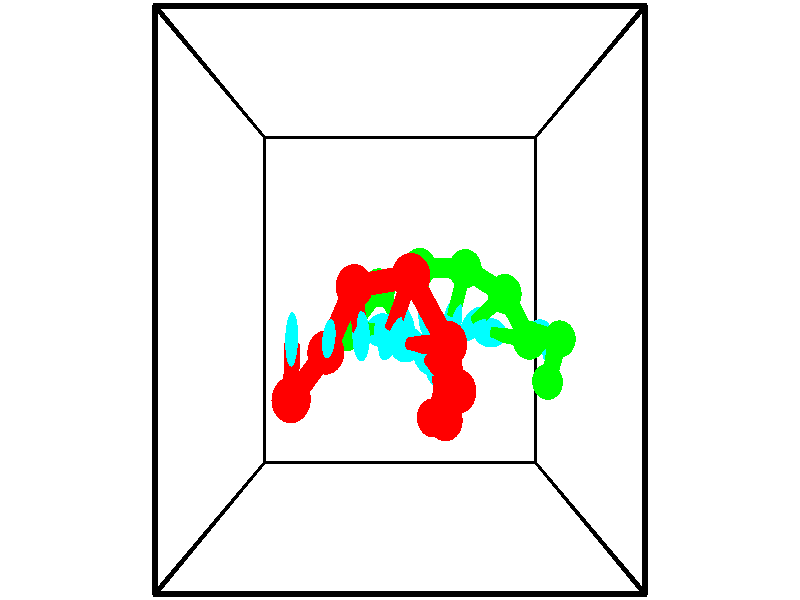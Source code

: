 // switches for output
#declare DRAW_BASES = 1; // possible values are 0, 1; only relevant for DNA ribbons
#declare DRAW_BASES_TYPE = 3; // possible values are 1, 2, 3; only relevant for DNA ribbons
#declare DRAW_FOG = 0; // set to 1 to enable fog

#include "colors.inc"

#include "transforms.inc"
background { rgb <1, 1, 1>}

#default {
   normal{
       ripples 0.25
       frequency 0.20
       turbulence 0.2
       lambda 5
   }
	finish {
		phong 0.1
		phong_size 40.
	}
}

// original window dimensions: 1024x640


// camera settings

camera {
	sky <-0, 1, 0>
	up <-0, 1, 0>
	right 1.6 * <1, 0, 0>
	location <2.5, 2.5, 11.1562>
	look_at <2.5, 2.5, 2.5>
	direction <0, 0, -8.6562>
	angle 67.0682
}


# declare cpy_camera_pos = <2.5, 2.5, 11.1562>;
# if (DRAW_FOG = 1)
fog {
	fog_type 2
	up vnormalize(cpy_camera_pos)
	color rgbt<1,1,1,0.3>
	distance 1e-5
	fog_alt 3e-3
	fog_offset 4
}
# end


// LIGHTS

# declare lum = 6;
global_settings {
	ambient_light rgb lum * <0.05, 0.05, 0.05>
	max_trace_level 15
}# declare cpy_direct_light_amount = 0.25;
light_source
{	1000 * <-1, -1, 1>,
	rgb lum * cpy_direct_light_amount
	parallel
}

light_source
{	1000 * <1, 1, -1>,
	rgb lum * cpy_direct_light_amount
	parallel
}

// strand 0

// nucleotide -1

// particle -1
sphere {
	<1.094665, 1.426406, 3.354985> 0.250000
	pigment { color rgbt <1,0,0,0> }
	no_shadow
}
cylinder {
	<1.122555, 1.801804, 3.490257>,  <1.139289, 2.027042, 3.571421>, 0.100000
	pigment { color rgbt <1,0,0,0> }
	no_shadow
}
cylinder {
	<1.122555, 1.801804, 3.490257>,  <1.094665, 1.426406, 3.354985>, 0.100000
	pigment { color rgbt <1,0,0,0> }
	no_shadow
}

// particle -1
sphere {
	<1.122555, 1.801804, 3.490257> 0.100000
	pigment { color rgbt <1,0,0,0> }
	no_shadow
}
sphere {
	0, 1
	scale<0.080000,0.200000,0.300000>
	matrix <0.992663, -0.031702, -0.116685,
		-0.098787, 0.343837, -0.933819,
		0.069725, 0.938494, 0.338182,
		1.143472, 2.083352, 3.591712>
	pigment { color rgbt <0,1,1,0> }
	no_shadow
}
cylinder {
	<1.489176, 1.903264, 2.925266>,  <1.094665, 1.426406, 3.354985>, 0.130000
	pigment { color rgbt <1,0,0,0> }
	no_shadow
}

// nucleotide -1

// particle -1
sphere {
	<1.489176, 1.903264, 2.925266> 0.250000
	pigment { color rgbt <1,0,0,0> }
	no_shadow
}
cylinder {
	<1.556671, 2.012009, 3.304237>,  <1.597168, 2.077255, 3.531620>, 0.100000
	pigment { color rgbt <1,0,0,0> }
	no_shadow
}
cylinder {
	<1.556671, 2.012009, 3.304237>,  <1.489176, 1.903264, 2.925266>, 0.100000
	pigment { color rgbt <1,0,0,0> }
	no_shadow
}

// particle -1
sphere {
	<1.556671, 2.012009, 3.304237> 0.100000
	pigment { color rgbt <1,0,0,0> }
	no_shadow
}
sphere {
	0, 1
	scale<0.080000,0.200000,0.300000>
	matrix <0.981781, -0.131559, -0.137105,
		0.087369, 0.953301, -0.289108,
		0.168737, 0.271862, 0.947427,
		1.607292, 2.093567, 3.588466>
	pigment { color rgbt <0,1,1,0> }
	no_shadow
}
cylinder {
	<1.886688, 2.651678, 3.041036>,  <1.489176, 1.903264, 2.925266>, 0.130000
	pigment { color rgbt <1,0,0,0> }
	no_shadow
}

// nucleotide -1

// particle -1
sphere {
	<1.886688, 2.651678, 3.041036> 0.250000
	pigment { color rgbt <1,0,0,0> }
	no_shadow
}
cylinder {
	<1.953568, 2.347183, 3.291656>,  <1.993695, 2.164487, 3.442029>, 0.100000
	pigment { color rgbt <1,0,0,0> }
	no_shadow
}
cylinder {
	<1.953568, 2.347183, 3.291656>,  <1.886688, 2.651678, 3.041036>, 0.100000
	pigment { color rgbt <1,0,0,0> }
	no_shadow
}

// particle -1
sphere {
	<1.953568, 2.347183, 3.291656> 0.100000
	pigment { color rgbt <1,0,0,0> }
	no_shadow
}
sphere {
	0, 1
	scale<0.080000,0.200000,0.300000>
	matrix <0.896784, -0.146632, -0.417465,
		0.409661, 0.631680, 0.658148,
		0.167198, -0.761236, 0.626550,
		2.003727, 2.118813, 3.479622>
	pigment { color rgbt <0,1,1,0> }
	no_shadow
}
cylinder {
	<2.639258, 2.752167, 3.414810>,  <1.886688, 2.651678, 3.041036>, 0.130000
	pigment { color rgbt <1,0,0,0> }
	no_shadow
}

// nucleotide -1

// particle -1
sphere {
	<2.639258, 2.752167, 3.414810> 0.250000
	pigment { color rgbt <1,0,0,0> }
	no_shadow
}
cylinder {
	<2.486679, 2.392822, 3.327682>,  <2.395132, 2.177216, 3.275406>, 0.100000
	pigment { color rgbt <1,0,0,0> }
	no_shadow
}
cylinder {
	<2.486679, 2.392822, 3.327682>,  <2.639258, 2.752167, 3.414810>, 0.100000
	pigment { color rgbt <1,0,0,0> }
	no_shadow
}

// particle -1
sphere {
	<2.486679, 2.392822, 3.327682> 0.100000
	pigment { color rgbt <1,0,0,0> }
	no_shadow
}
sphere {
	0, 1
	scale<0.080000,0.200000,0.300000>
	matrix <0.796909, -0.200172, -0.569971,
		0.468439, -0.390996, 0.792267,
		-0.381447, -0.898361, -0.217820,
		2.372245, 2.123314, 3.262336>
	pigment { color rgbt <0,1,1,0> }
	no_shadow
}
cylinder {
	<3.107901, 2.031210, 3.433554>,  <2.639258, 2.752167, 3.414810>, 0.130000
	pigment { color rgbt <1,0,0,0> }
	no_shadow
}

// nucleotide -1

// particle -1
sphere {
	<3.107901, 2.031210, 3.433554> 0.250000
	pigment { color rgbt <1,0,0,0> }
	no_shadow
}
cylinder {
	<2.814453, 2.008942, 3.162643>,  <2.638384, 1.995581, 3.000097>, 0.100000
	pigment { color rgbt <1,0,0,0> }
	no_shadow
}
cylinder {
	<2.814453, 2.008942, 3.162643>,  <3.107901, 2.031210, 3.433554>, 0.100000
	pigment { color rgbt <1,0,0,0> }
	no_shadow
}

// particle -1
sphere {
	<2.814453, 2.008942, 3.162643> 0.100000
	pigment { color rgbt <1,0,0,0> }
	no_shadow
}
sphere {
	0, 1
	scale<0.080000,0.200000,0.300000>
	matrix <0.667456, -0.246293, -0.702739,
		-0.127686, -0.967595, 0.217844,
		-0.733620, -0.055671, -0.677275,
		2.594367, 1.992240, 2.959461>
	pigment { color rgbt <0,1,1,0> }
	no_shadow
}
cylinder {
	<3.272079, 1.481131, 3.063937>,  <3.107901, 2.031210, 3.433554>, 0.130000
	pigment { color rgbt <1,0,0,0> }
	no_shadow
}

// nucleotide -1

// particle -1
sphere {
	<3.272079, 1.481131, 3.063937> 0.250000
	pigment { color rgbt <1,0,0,0> }
	no_shadow
}
cylinder {
	<3.049034, 1.688202, 2.804375>,  <2.915207, 1.812444, 2.648637>, 0.100000
	pigment { color rgbt <1,0,0,0> }
	no_shadow
}
cylinder {
	<3.049034, 1.688202, 2.804375>,  <3.272079, 1.481131, 3.063937>, 0.100000
	pigment { color rgbt <1,0,0,0> }
	no_shadow
}

// particle -1
sphere {
	<3.049034, 1.688202, 2.804375> 0.100000
	pigment { color rgbt <1,0,0,0> }
	no_shadow
}
sphere {
	0, 1
	scale<0.080000,0.200000,0.300000>
	matrix <0.640883, -0.228350, -0.732889,
		-0.527577, -0.824541, -0.204439,
		-0.557613, 0.517677, -0.648906,
		2.881750, 1.843505, 2.609703>
	pigment { color rgbt <0,1,1,0> }
	no_shadow
}
cylinder {
	<3.154876, 1.049018, 2.417524>,  <3.272079, 1.481131, 3.063937>, 0.130000
	pigment { color rgbt <1,0,0,0> }
	no_shadow
}

// nucleotide -1

// particle -1
sphere {
	<3.154876, 1.049018, 2.417524> 0.250000
	pigment { color rgbt <1,0,0,0> }
	no_shadow
}
cylinder {
	<3.087296, 1.432846, 2.327477>,  <3.046747, 1.663143, 2.273448>, 0.100000
	pigment { color rgbt <1,0,0,0> }
	no_shadow
}
cylinder {
	<3.087296, 1.432846, 2.327477>,  <3.154876, 1.049018, 2.417524>, 0.100000
	pigment { color rgbt <1,0,0,0> }
	no_shadow
}

// particle -1
sphere {
	<3.087296, 1.432846, 2.327477> 0.100000
	pigment { color rgbt <1,0,0,0> }
	no_shadow
}
sphere {
	0, 1
	scale<0.080000,0.200000,0.300000>
	matrix <0.516687, -0.108276, -0.849300,
		-0.839339, -0.259807, -0.477504,
		-0.168952, 0.959571, -0.225119,
		3.036610, 1.720717, 2.259941>
	pigment { color rgbt <0,1,1,0> }
	no_shadow
}
cylinder {
	<3.012993, 0.967592, 1.733539>,  <3.154876, 1.049018, 2.417524>, 0.130000
	pigment { color rgbt <1,0,0,0> }
	no_shadow
}

// nucleotide -1

// particle -1
sphere {
	<3.012993, 0.967592, 1.733539> 0.250000
	pigment { color rgbt <1,0,0,0> }
	no_shadow
}
cylinder {
	<3.124523, 1.347183, 1.792458>,  <3.191441, 1.574938, 1.827809>, 0.100000
	pigment { color rgbt <1,0,0,0> }
	no_shadow
}
cylinder {
	<3.124523, 1.347183, 1.792458>,  <3.012993, 0.967592, 1.733539>, 0.100000
	pigment { color rgbt <1,0,0,0> }
	no_shadow
}

// particle -1
sphere {
	<3.124523, 1.347183, 1.792458> 0.100000
	pigment { color rgbt <1,0,0,0> }
	no_shadow
}
sphere {
	0, 1
	scale<0.080000,0.200000,0.300000>
	matrix <0.697611, -0.094738, -0.710186,
		-0.659996, 0.300774, -0.688433,
		0.278826, 0.948978, 0.147296,
		3.208171, 1.631877, 1.836646>
	pigment { color rgbt <0,1,1,0> }
	no_shadow
}
// strand 1

// nucleotide -1

// particle -1
sphere {
	<4.966038, 1.360218, 1.060352> 0.250000
	pigment { color rgbt <0,1,0,0> }
	no_shadow
}
cylinder {
	<5.087240, 1.621429, 0.782722>,  <5.159962, 1.778156, 0.616144>, 0.100000
	pigment { color rgbt <0,1,0,0> }
	no_shadow
}
cylinder {
	<5.087240, 1.621429, 0.782722>,  <4.966038, 1.360218, 1.060352>, 0.100000
	pigment { color rgbt <0,1,0,0> }
	no_shadow
}

// particle -1
sphere {
	<5.087240, 1.621429, 0.782722> 0.100000
	pigment { color rgbt <0,1,0,0> }
	no_shadow
}
sphere {
	0, 1
	scale<0.080000,0.200000,0.300000>
	matrix <-0.640788, 0.678702, 0.358822,
		0.705392, 0.336031, 0.624103,
		0.303005, 0.653028, -0.694076,
		5.178142, 1.817338, 0.574500>
	pigment { color rgbt <0,1,1,0> }
	no_shadow
}
cylinder {
	<5.092796, 1.973590, 1.353812>,  <4.966038, 1.360218, 1.060352>, 0.130000
	pigment { color rgbt <0,1,0,0> }
	no_shadow
}

// nucleotide -1

// particle -1
sphere {
	<5.092796, 1.973590, 1.353812> 0.250000
	pigment { color rgbt <0,1,0,0> }
	no_shadow
}
cylinder {
	<4.969337, 2.024933, 0.976822>,  <4.895262, 2.055739, 0.750628>, 0.100000
	pigment { color rgbt <0,1,0,0> }
	no_shadow
}
cylinder {
	<4.969337, 2.024933, 0.976822>,  <5.092796, 1.973590, 1.353812>, 0.100000
	pigment { color rgbt <0,1,0,0> }
	no_shadow
}

// particle -1
sphere {
	<4.969337, 2.024933, 0.976822> 0.100000
	pigment { color rgbt <0,1,0,0> }
	no_shadow
}
sphere {
	0, 1
	scale<0.080000,0.200000,0.300000>
	matrix <-0.635279, 0.709636, 0.304691,
		0.707924, 0.692778, -0.137485,
		-0.308647, 0.128357, -0.942476,
		4.876743, 2.063440, 0.694079>
	pigment { color rgbt <0,1,1,0> }
	no_shadow
}
cylinder {
	<4.500863, 1.979569, 1.812524>,  <5.092796, 1.973590, 1.353812>, 0.130000
	pigment { color rgbt <0,1,0,0> }
	no_shadow
}

// nucleotide -1

// particle -1
sphere {
	<4.500863, 1.979569, 1.812524> 0.250000
	pigment { color rgbt <0,1,0,0> }
	no_shadow
}
cylinder {
	<4.185584, 2.026535, 1.570877>,  <3.996417, 2.054714, 1.425889>, 0.100000
	pigment { color rgbt <0,1,0,0> }
	no_shadow
}
cylinder {
	<4.185584, 2.026535, 1.570877>,  <4.500863, 1.979569, 1.812524>, 0.100000
	pigment { color rgbt <0,1,0,0> }
	no_shadow
}

// particle -1
sphere {
	<4.185584, 2.026535, 1.570877> 0.100000
	pigment { color rgbt <0,1,0,0> }
	no_shadow
}
sphere {
	0, 1
	scale<0.080000,0.200000,0.300000>
	matrix <-0.569294, 0.233770, 0.788198,
		0.233770, 0.965177, -0.117414,
		-0.788198, 0.117414, -0.604118,
		3.949125, 2.061759, 1.389642>
	pigment { color rgbt <0,1,1,0> }
	no_shadow
}
cylinder {
	<4.079982, 2.576768, 2.047525>,  <4.500863, 1.979569, 1.812524>, 0.130000
	pigment { color rgbt <0,1,0,0> }
	no_shadow
}

// nucleotide -1

// particle -1
sphere {
	<4.079982, 2.576768, 2.047525> 0.250000
	pigment { color rgbt <0,1,0,0> }
	no_shadow
}
cylinder {
	<3.833325, 2.352737, 1.826233>,  <3.685331, 2.218319, 1.693457>, 0.100000
	pigment { color rgbt <0,1,0,0> }
	no_shadow
}
cylinder {
	<3.833325, 2.352737, 1.826233>,  <4.079982, 2.576768, 2.047525>, 0.100000
	pigment { color rgbt <0,1,0,0> }
	no_shadow
}

// particle -1
sphere {
	<3.833325, 2.352737, 1.826233> 0.100000
	pigment { color rgbt <0,1,0,0> }
	no_shadow
}
sphere {
	0, 1
	scale<0.080000,0.200000,0.300000>
	matrix <-0.775749, 0.312654, 0.548144,
		-0.134033, 0.767177, -0.627275,
		-0.616643, -0.560077, -0.553231,
		3.648332, 2.184714, 1.660264>
	pigment { color rgbt <0,1,1,0> }
	no_shadow
}
cylinder {
	<3.488267, 2.894496, 1.981995>,  <4.079982, 2.576768, 2.047525>, 0.130000
	pigment { color rgbt <0,1,0,0> }
	no_shadow
}

// nucleotide -1

// particle -1
sphere {
	<3.488267, 2.894496, 1.981995> 0.250000
	pigment { color rgbt <0,1,0,0> }
	no_shadow
}
cylinder {
	<3.383194, 2.515060, 1.911369>,  <3.320150, 2.287399, 1.868994>, 0.100000
	pigment { color rgbt <0,1,0,0> }
	no_shadow
}
cylinder {
	<3.383194, 2.515060, 1.911369>,  <3.488267, 2.894496, 1.981995>, 0.100000
	pigment { color rgbt <0,1,0,0> }
	no_shadow
}

// particle -1
sphere {
	<3.383194, 2.515060, 1.911369> 0.100000
	pigment { color rgbt <0,1,0,0> }
	no_shadow
}
sphere {
	0, 1
	scale<0.080000,0.200000,0.300000>
	matrix <-0.821111, 0.123666, 0.557211,
		-0.506730, 0.291347, -0.811382,
		-0.262682, -0.948590, -0.176563,
		3.304389, 2.230483, 1.858400>
	pigment { color rgbt <0,1,1,0> }
	no_shadow
}
cylinder {
	<2.805736, 2.922996, 1.787155>,  <3.488267, 2.894496, 1.981995>, 0.130000
	pigment { color rgbt <0,1,0,0> }
	no_shadow
}

// nucleotide -1

// particle -1
sphere {
	<2.805736, 2.922996, 1.787155> 0.250000
	pigment { color rgbt <0,1,0,0> }
	no_shadow
}
cylinder {
	<2.867051, 2.555374, 1.932396>,  <2.903840, 2.334801, 2.019541>, 0.100000
	pigment { color rgbt <0,1,0,0> }
	no_shadow
}
cylinder {
	<2.867051, 2.555374, 1.932396>,  <2.805736, 2.922996, 1.787155>, 0.100000
	pigment { color rgbt <0,1,0,0> }
	no_shadow
}

// particle -1
sphere {
	<2.867051, 2.555374, 1.932396> 0.100000
	pigment { color rgbt <0,1,0,0> }
	no_shadow
}
sphere {
	0, 1
	scale<0.080000,0.200000,0.300000>
	matrix <-0.838072, 0.073780, 0.540548,
		-0.523583, -0.387165, -0.758923,
		0.153288, -0.919054, 0.363102,
		2.913037, 2.279658, 2.041327>
	pigment { color rgbt <0,1,1,0> }
	no_shadow
}
cylinder {
	<2.179386, 2.655302, 1.891300>,  <2.805736, 2.922996, 1.787155>, 0.130000
	pigment { color rgbt <0,1,0,0> }
	no_shadow
}

// nucleotide -1

// particle -1
sphere {
	<2.179386, 2.655302, 1.891300> 0.250000
	pigment { color rgbt <0,1,0,0> }
	no_shadow
}
cylinder {
	<2.378289, 2.403763, 2.130394>,  <2.497630, 2.252840, 2.273850>, 0.100000
	pigment { color rgbt <0,1,0,0> }
	no_shadow
}
cylinder {
	<2.378289, 2.403763, 2.130394>,  <2.179386, 2.655302, 1.891300>, 0.100000
	pigment { color rgbt <0,1,0,0> }
	no_shadow
}

// particle -1
sphere {
	<2.378289, 2.403763, 2.130394> 0.100000
	pigment { color rgbt <0,1,0,0> }
	no_shadow
}
sphere {
	0, 1
	scale<0.080000,0.200000,0.300000>
	matrix <-0.730180, 0.068769, 0.679786,
		-0.468587, -0.774482, -0.424975,
		0.497257, -0.628847, 0.597735,
		2.527466, 2.215109, 2.309715>
	pigment { color rgbt <0,1,1,0> }
	no_shadow
}
cylinder {
	<1.706013, 2.114654, 2.125617>,  <2.179386, 2.655302, 1.891300>, 0.130000
	pigment { color rgbt <0,1,0,0> }
	no_shadow
}

// nucleotide -1

// particle -1
sphere {
	<1.706013, 2.114654, 2.125617> 0.250000
	pigment { color rgbt <0,1,0,0> }
	no_shadow
}
cylinder {
	<2.006176, 2.132034, 2.389435>,  <2.186274, 2.142463, 2.547726>, 0.100000
	pigment { color rgbt <0,1,0,0> }
	no_shadow
}
cylinder {
	<2.006176, 2.132034, 2.389435>,  <1.706013, 2.114654, 2.125617>, 0.100000
	pigment { color rgbt <0,1,0,0> }
	no_shadow
}

// particle -1
sphere {
	<2.006176, 2.132034, 2.389435> 0.100000
	pigment { color rgbt <0,1,0,0> }
	no_shadow
}
sphere {
	0, 1
	scale<0.080000,0.200000,0.300000>
	matrix <-0.655926, 0.172063, 0.734953,
		-0.081549, -0.984127, 0.157618,
		0.750407, 0.043451, 0.659546,
		2.231298, 2.145070, 2.587299>
	pigment { color rgbt <0,1,1,0> }
	no_shadow
}
// box output
cylinder {
	<0.000000, 0.000000, 0.000000>,  <5.000000, 0.000000, 0.000000>, 0.025000
	pigment { color rgbt <0,0,0,0> }
	no_shadow
}
cylinder {
	<0.000000, 0.000000, 0.000000>,  <0.000000, 5.000000, 0.000000>, 0.025000
	pigment { color rgbt <0,0,0,0> }
	no_shadow
}
cylinder {
	<0.000000, 0.000000, 0.000000>,  <0.000000, 0.000000, 5.000000>, 0.025000
	pigment { color rgbt <0,0,0,0> }
	no_shadow
}
cylinder {
	<5.000000, 5.000000, 5.000000>,  <0.000000, 5.000000, 5.000000>, 0.025000
	pigment { color rgbt <0,0,0,0> }
	no_shadow
}
cylinder {
	<5.000000, 5.000000, 5.000000>,  <5.000000, 0.000000, 5.000000>, 0.025000
	pigment { color rgbt <0,0,0,0> }
	no_shadow
}
cylinder {
	<5.000000, 5.000000, 5.000000>,  <5.000000, 5.000000, 0.000000>, 0.025000
	pigment { color rgbt <0,0,0,0> }
	no_shadow
}
cylinder {
	<0.000000, 0.000000, 5.000000>,  <0.000000, 5.000000, 5.000000>, 0.025000
	pigment { color rgbt <0,0,0,0> }
	no_shadow
}
cylinder {
	<0.000000, 0.000000, 5.000000>,  <5.000000, 0.000000, 5.000000>, 0.025000
	pigment { color rgbt <0,0,0,0> }
	no_shadow
}
cylinder {
	<5.000000, 5.000000, 0.000000>,  <0.000000, 5.000000, 0.000000>, 0.025000
	pigment { color rgbt <0,0,0,0> }
	no_shadow
}
cylinder {
	<5.000000, 5.000000, 0.000000>,  <5.000000, 0.000000, 0.000000>, 0.025000
	pigment { color rgbt <0,0,0,0> }
	no_shadow
}
cylinder {
	<5.000000, 0.000000, 5.000000>,  <5.000000, 0.000000, 0.000000>, 0.025000
	pigment { color rgbt <0,0,0,0> }
	no_shadow
}
cylinder {
	<0.000000, 5.000000, 0.000000>,  <0.000000, 5.000000, 5.000000>, 0.025000
	pigment { color rgbt <0,0,0,0> }
	no_shadow
}
// end of box output
